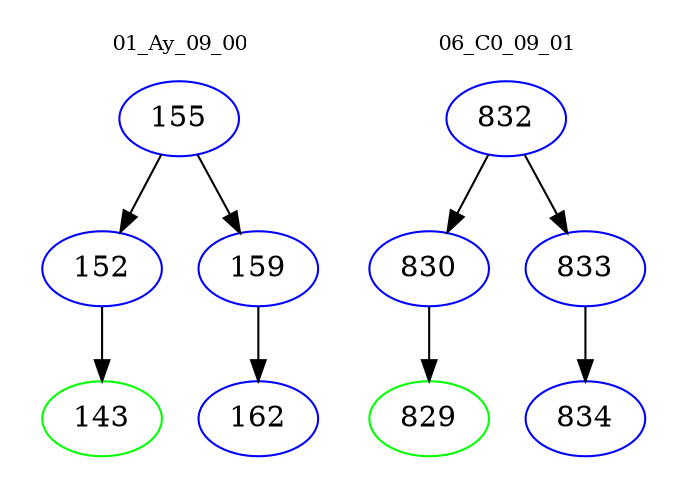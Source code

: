 digraph{
subgraph cluster_0 {
color = white
label = "01_Ay_09_00";
fontsize=10;
T0_155 [label="155", color="blue"]
T0_155 -> T0_152 [color="black"]
T0_152 [label="152", color="blue"]
T0_152 -> T0_143 [color="black"]
T0_143 [label="143", color="green"]
T0_155 -> T0_159 [color="black"]
T0_159 [label="159", color="blue"]
T0_159 -> T0_162 [color="black"]
T0_162 [label="162", color="blue"]
}
subgraph cluster_1 {
color = white
label = "06_C0_09_01";
fontsize=10;
T1_832 [label="832", color="blue"]
T1_832 -> T1_830 [color="black"]
T1_830 [label="830", color="blue"]
T1_830 -> T1_829 [color="black"]
T1_829 [label="829", color="green"]
T1_832 -> T1_833 [color="black"]
T1_833 [label="833", color="blue"]
T1_833 -> T1_834 [color="black"]
T1_834 [label="834", color="blue"]
}
}

